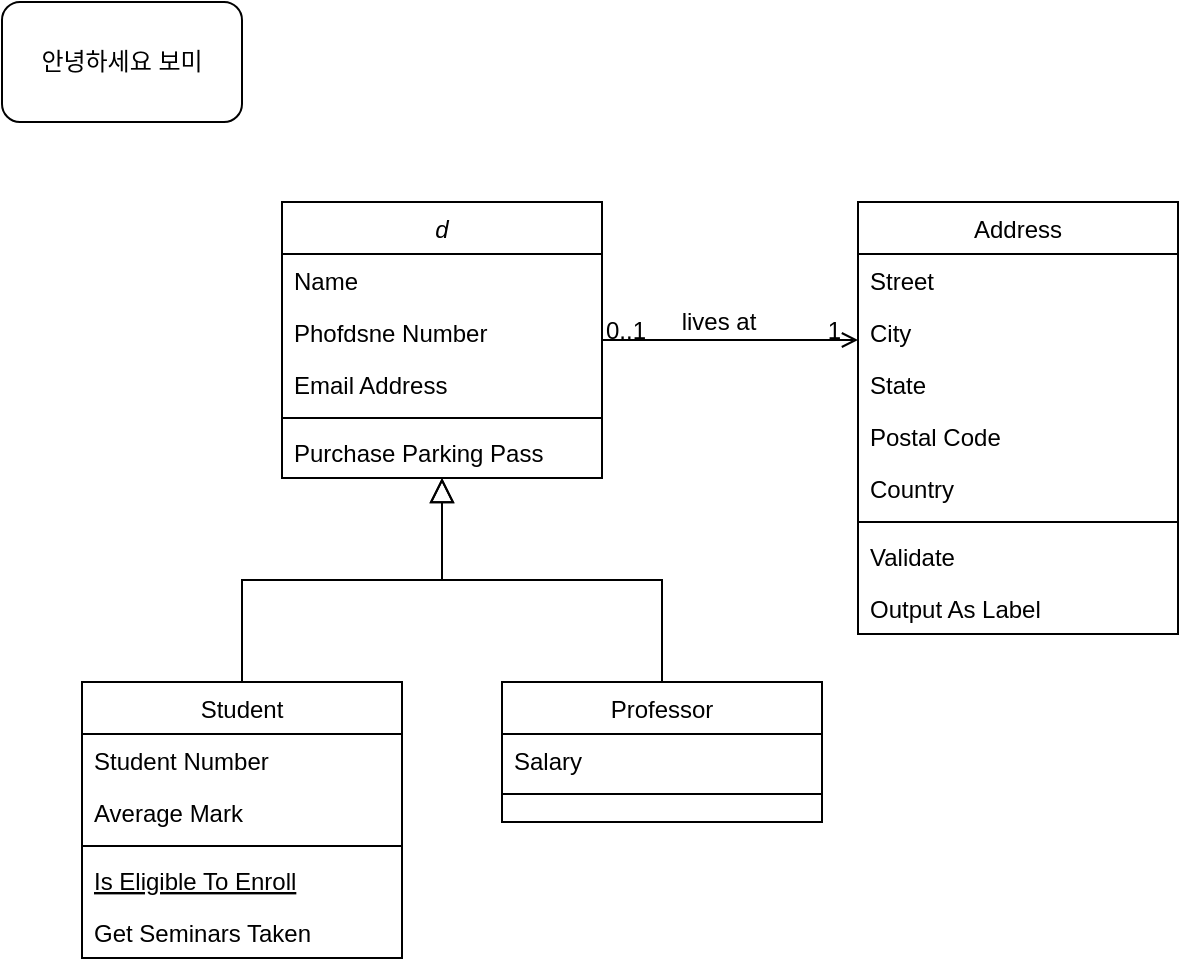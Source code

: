 <mxfile version="16.1.0" type="github"><diagram id="khaFrQwC1TFS4h2J7aiw" name="페이지-1"><mxGraphModel dx="1673" dy="896" grid="1" gridSize="10" guides="1" tooltips="1" connect="1" arrows="1" fold="1" page="1" pageScale="1" pageWidth="827" pageHeight="1169" math="0" shadow="0"><root><mxCell id="0"/><mxCell id="1" parent="0"/><mxCell id="2qK5Eij7gvmebFC94CeV-1" value="안녕하세요 보미" style="rounded=1;whiteSpace=wrap;html=1;" vertex="1" parent="1"><mxGeometry x="350" y="360" width="120" height="60" as="geometry"/></mxCell><mxCell id="2qK5Eij7gvmebFC94CeV-2" value="d" style="swimlane;fontStyle=2;align=center;verticalAlign=top;childLayout=stackLayout;horizontal=1;startSize=26;horizontalStack=0;resizeParent=1;resizeLast=0;collapsible=1;marginBottom=0;rounded=0;shadow=0;strokeWidth=1;" vertex="1" parent="1"><mxGeometry x="490" y="460" width="160" height="138" as="geometry"><mxRectangle x="230" y="140" width="160" height="26" as="alternateBounds"/></mxGeometry></mxCell><mxCell id="2qK5Eij7gvmebFC94CeV-3" value="Name" style="text;align=left;verticalAlign=top;spacingLeft=4;spacingRight=4;overflow=hidden;rotatable=0;points=[[0,0.5],[1,0.5]];portConstraint=eastwest;" vertex="1" parent="2qK5Eij7gvmebFC94CeV-2"><mxGeometry y="26" width="160" height="26" as="geometry"/></mxCell><mxCell id="2qK5Eij7gvmebFC94CeV-4" value="Phofdsne Number" style="text;align=left;verticalAlign=top;spacingLeft=4;spacingRight=4;overflow=hidden;rotatable=0;points=[[0,0.5],[1,0.5]];portConstraint=eastwest;rounded=0;shadow=0;html=0;" vertex="1" parent="2qK5Eij7gvmebFC94CeV-2"><mxGeometry y="52" width="160" height="26" as="geometry"/></mxCell><mxCell id="2qK5Eij7gvmebFC94CeV-5" value="Email Address" style="text;align=left;verticalAlign=top;spacingLeft=4;spacingRight=4;overflow=hidden;rotatable=0;points=[[0,0.5],[1,0.5]];portConstraint=eastwest;rounded=0;shadow=0;html=0;" vertex="1" parent="2qK5Eij7gvmebFC94CeV-2"><mxGeometry y="78" width="160" height="26" as="geometry"/></mxCell><mxCell id="2qK5Eij7gvmebFC94CeV-6" value="" style="line;html=1;strokeWidth=1;align=left;verticalAlign=middle;spacingTop=-1;spacingLeft=3;spacingRight=3;rotatable=0;labelPosition=right;points=[];portConstraint=eastwest;" vertex="1" parent="2qK5Eij7gvmebFC94CeV-2"><mxGeometry y="104" width="160" height="8" as="geometry"/></mxCell><mxCell id="2qK5Eij7gvmebFC94CeV-7" value="Purchase Parking Pass" style="text;align=left;verticalAlign=top;spacingLeft=4;spacingRight=4;overflow=hidden;rotatable=0;points=[[0,0.5],[1,0.5]];portConstraint=eastwest;" vertex="1" parent="2qK5Eij7gvmebFC94CeV-2"><mxGeometry y="112" width="160" height="26" as="geometry"/></mxCell><mxCell id="2qK5Eij7gvmebFC94CeV-8" value="Student" style="swimlane;fontStyle=0;align=center;verticalAlign=top;childLayout=stackLayout;horizontal=1;startSize=26;horizontalStack=0;resizeParent=1;resizeLast=0;collapsible=1;marginBottom=0;rounded=0;shadow=0;strokeWidth=1;" vertex="1" parent="1"><mxGeometry x="390" y="700" width="160" height="138" as="geometry"><mxRectangle x="130" y="380" width="160" height="26" as="alternateBounds"/></mxGeometry></mxCell><mxCell id="2qK5Eij7gvmebFC94CeV-9" value="Student Number" style="text;align=left;verticalAlign=top;spacingLeft=4;spacingRight=4;overflow=hidden;rotatable=0;points=[[0,0.5],[1,0.5]];portConstraint=eastwest;" vertex="1" parent="2qK5Eij7gvmebFC94CeV-8"><mxGeometry y="26" width="160" height="26" as="geometry"/></mxCell><mxCell id="2qK5Eij7gvmebFC94CeV-10" value="Average Mark" style="text;align=left;verticalAlign=top;spacingLeft=4;spacingRight=4;overflow=hidden;rotatable=0;points=[[0,0.5],[1,0.5]];portConstraint=eastwest;rounded=0;shadow=0;html=0;" vertex="1" parent="2qK5Eij7gvmebFC94CeV-8"><mxGeometry y="52" width="160" height="26" as="geometry"/></mxCell><mxCell id="2qK5Eij7gvmebFC94CeV-11" value="" style="line;html=1;strokeWidth=1;align=left;verticalAlign=middle;spacingTop=-1;spacingLeft=3;spacingRight=3;rotatable=0;labelPosition=right;points=[];portConstraint=eastwest;" vertex="1" parent="2qK5Eij7gvmebFC94CeV-8"><mxGeometry y="78" width="160" height="8" as="geometry"/></mxCell><mxCell id="2qK5Eij7gvmebFC94CeV-12" value="Is Eligible To Enroll" style="text;align=left;verticalAlign=top;spacingLeft=4;spacingRight=4;overflow=hidden;rotatable=0;points=[[0,0.5],[1,0.5]];portConstraint=eastwest;fontStyle=4" vertex="1" parent="2qK5Eij7gvmebFC94CeV-8"><mxGeometry y="86" width="160" height="26" as="geometry"/></mxCell><mxCell id="2qK5Eij7gvmebFC94CeV-13" value="Get Seminars Taken" style="text;align=left;verticalAlign=top;spacingLeft=4;spacingRight=4;overflow=hidden;rotatable=0;points=[[0,0.5],[1,0.5]];portConstraint=eastwest;" vertex="1" parent="2qK5Eij7gvmebFC94CeV-8"><mxGeometry y="112" width="160" height="26" as="geometry"/></mxCell><mxCell id="2qK5Eij7gvmebFC94CeV-14" value="" style="endArrow=block;endSize=10;endFill=0;shadow=0;strokeWidth=1;rounded=0;edgeStyle=elbowEdgeStyle;elbow=vertical;" edge="1" parent="1" source="2qK5Eij7gvmebFC94CeV-8" target="2qK5Eij7gvmebFC94CeV-2"><mxGeometry width="160" relative="1" as="geometry"><mxPoint x="470" y="543" as="sourcePoint"/><mxPoint x="470" y="543" as="targetPoint"/></mxGeometry></mxCell><mxCell id="2qK5Eij7gvmebFC94CeV-15" value="Professor" style="swimlane;fontStyle=0;align=center;verticalAlign=top;childLayout=stackLayout;horizontal=1;startSize=26;horizontalStack=0;resizeParent=1;resizeLast=0;collapsible=1;marginBottom=0;rounded=0;shadow=0;strokeWidth=1;" vertex="1" parent="1"><mxGeometry x="600" y="700" width="160" height="70" as="geometry"><mxRectangle x="340" y="380" width="170" height="26" as="alternateBounds"/></mxGeometry></mxCell><mxCell id="2qK5Eij7gvmebFC94CeV-16" value="Salary" style="text;align=left;verticalAlign=top;spacingLeft=4;spacingRight=4;overflow=hidden;rotatable=0;points=[[0,0.5],[1,0.5]];portConstraint=eastwest;" vertex="1" parent="2qK5Eij7gvmebFC94CeV-15"><mxGeometry y="26" width="160" height="26" as="geometry"/></mxCell><mxCell id="2qK5Eij7gvmebFC94CeV-17" value="" style="line;html=1;strokeWidth=1;align=left;verticalAlign=middle;spacingTop=-1;spacingLeft=3;spacingRight=3;rotatable=0;labelPosition=right;points=[];portConstraint=eastwest;" vertex="1" parent="2qK5Eij7gvmebFC94CeV-15"><mxGeometry y="52" width="160" height="8" as="geometry"/></mxCell><mxCell id="2qK5Eij7gvmebFC94CeV-18" value="" style="endArrow=block;endSize=10;endFill=0;shadow=0;strokeWidth=1;rounded=0;edgeStyle=elbowEdgeStyle;elbow=vertical;" edge="1" parent="1" source="2qK5Eij7gvmebFC94CeV-15" target="2qK5Eij7gvmebFC94CeV-2"><mxGeometry width="160" relative="1" as="geometry"><mxPoint x="480" y="713" as="sourcePoint"/><mxPoint x="580" y="611" as="targetPoint"/></mxGeometry></mxCell><mxCell id="2qK5Eij7gvmebFC94CeV-19" value="Address" style="swimlane;fontStyle=0;align=center;verticalAlign=top;childLayout=stackLayout;horizontal=1;startSize=26;horizontalStack=0;resizeParent=1;resizeLast=0;collapsible=1;marginBottom=0;rounded=0;shadow=0;strokeWidth=1;" vertex="1" parent="1"><mxGeometry x="778" y="460" width="160" height="216" as="geometry"><mxRectangle x="550" y="140" width="160" height="26" as="alternateBounds"/></mxGeometry></mxCell><mxCell id="2qK5Eij7gvmebFC94CeV-20" value="Street" style="text;align=left;verticalAlign=top;spacingLeft=4;spacingRight=4;overflow=hidden;rotatable=0;points=[[0,0.5],[1,0.5]];portConstraint=eastwest;" vertex="1" parent="2qK5Eij7gvmebFC94CeV-19"><mxGeometry y="26" width="160" height="26" as="geometry"/></mxCell><mxCell id="2qK5Eij7gvmebFC94CeV-21" value="City" style="text;align=left;verticalAlign=top;spacingLeft=4;spacingRight=4;overflow=hidden;rotatable=0;points=[[0,0.5],[1,0.5]];portConstraint=eastwest;rounded=0;shadow=0;html=0;" vertex="1" parent="2qK5Eij7gvmebFC94CeV-19"><mxGeometry y="52" width="160" height="26" as="geometry"/></mxCell><mxCell id="2qK5Eij7gvmebFC94CeV-22" value="State" style="text;align=left;verticalAlign=top;spacingLeft=4;spacingRight=4;overflow=hidden;rotatable=0;points=[[0,0.5],[1,0.5]];portConstraint=eastwest;rounded=0;shadow=0;html=0;" vertex="1" parent="2qK5Eij7gvmebFC94CeV-19"><mxGeometry y="78" width="160" height="26" as="geometry"/></mxCell><mxCell id="2qK5Eij7gvmebFC94CeV-23" value="Postal Code" style="text;align=left;verticalAlign=top;spacingLeft=4;spacingRight=4;overflow=hidden;rotatable=0;points=[[0,0.5],[1,0.5]];portConstraint=eastwest;rounded=0;shadow=0;html=0;" vertex="1" parent="2qK5Eij7gvmebFC94CeV-19"><mxGeometry y="104" width="160" height="26" as="geometry"/></mxCell><mxCell id="2qK5Eij7gvmebFC94CeV-24" value="Country" style="text;align=left;verticalAlign=top;spacingLeft=4;spacingRight=4;overflow=hidden;rotatable=0;points=[[0,0.5],[1,0.5]];portConstraint=eastwest;rounded=0;shadow=0;html=0;" vertex="1" parent="2qK5Eij7gvmebFC94CeV-19"><mxGeometry y="130" width="160" height="26" as="geometry"/></mxCell><mxCell id="2qK5Eij7gvmebFC94CeV-25" value="" style="line;html=1;strokeWidth=1;align=left;verticalAlign=middle;spacingTop=-1;spacingLeft=3;spacingRight=3;rotatable=0;labelPosition=right;points=[];portConstraint=eastwest;" vertex="1" parent="2qK5Eij7gvmebFC94CeV-19"><mxGeometry y="156" width="160" height="8" as="geometry"/></mxCell><mxCell id="2qK5Eij7gvmebFC94CeV-26" value="Validate" style="text;align=left;verticalAlign=top;spacingLeft=4;spacingRight=4;overflow=hidden;rotatable=0;points=[[0,0.5],[1,0.5]];portConstraint=eastwest;" vertex="1" parent="2qK5Eij7gvmebFC94CeV-19"><mxGeometry y="164" width="160" height="26" as="geometry"/></mxCell><mxCell id="2qK5Eij7gvmebFC94CeV-27" value="Output As Label" style="text;align=left;verticalAlign=top;spacingLeft=4;spacingRight=4;overflow=hidden;rotatable=0;points=[[0,0.5],[1,0.5]];portConstraint=eastwest;" vertex="1" parent="2qK5Eij7gvmebFC94CeV-19"><mxGeometry y="190" width="160" height="26" as="geometry"/></mxCell><mxCell id="2qK5Eij7gvmebFC94CeV-28" value="" style="endArrow=open;shadow=0;strokeWidth=1;rounded=0;endFill=1;edgeStyle=elbowEdgeStyle;elbow=vertical;" edge="1" parent="1" source="2qK5Eij7gvmebFC94CeV-2" target="2qK5Eij7gvmebFC94CeV-19"><mxGeometry x="0.5" y="41" relative="1" as="geometry"><mxPoint x="650" y="532" as="sourcePoint"/><mxPoint x="810" y="532" as="targetPoint"/><mxPoint x="-40" y="32" as="offset"/></mxGeometry></mxCell><mxCell id="2qK5Eij7gvmebFC94CeV-29" value="0..1" style="resizable=0;align=left;verticalAlign=bottom;labelBackgroundColor=none;fontSize=12;" connectable="0" vertex="1" parent="2qK5Eij7gvmebFC94CeV-28"><mxGeometry x="-1" relative="1" as="geometry"><mxPoint y="4" as="offset"/></mxGeometry></mxCell><mxCell id="2qK5Eij7gvmebFC94CeV-30" value="1" style="resizable=0;align=right;verticalAlign=bottom;labelBackgroundColor=none;fontSize=12;" connectable="0" vertex="1" parent="2qK5Eij7gvmebFC94CeV-28"><mxGeometry x="1" relative="1" as="geometry"><mxPoint x="-7" y="4" as="offset"/></mxGeometry></mxCell><mxCell id="2qK5Eij7gvmebFC94CeV-31" value="lives at" style="text;html=1;resizable=0;points=[];;align=center;verticalAlign=middle;labelBackgroundColor=none;rounded=0;shadow=0;strokeWidth=1;fontSize=12;" vertex="1" connectable="0" parent="2qK5Eij7gvmebFC94CeV-28"><mxGeometry x="0.5" y="49" relative="1" as="geometry"><mxPoint x="-38" y="40" as="offset"/></mxGeometry></mxCell></root></mxGraphModel></diagram></mxfile>